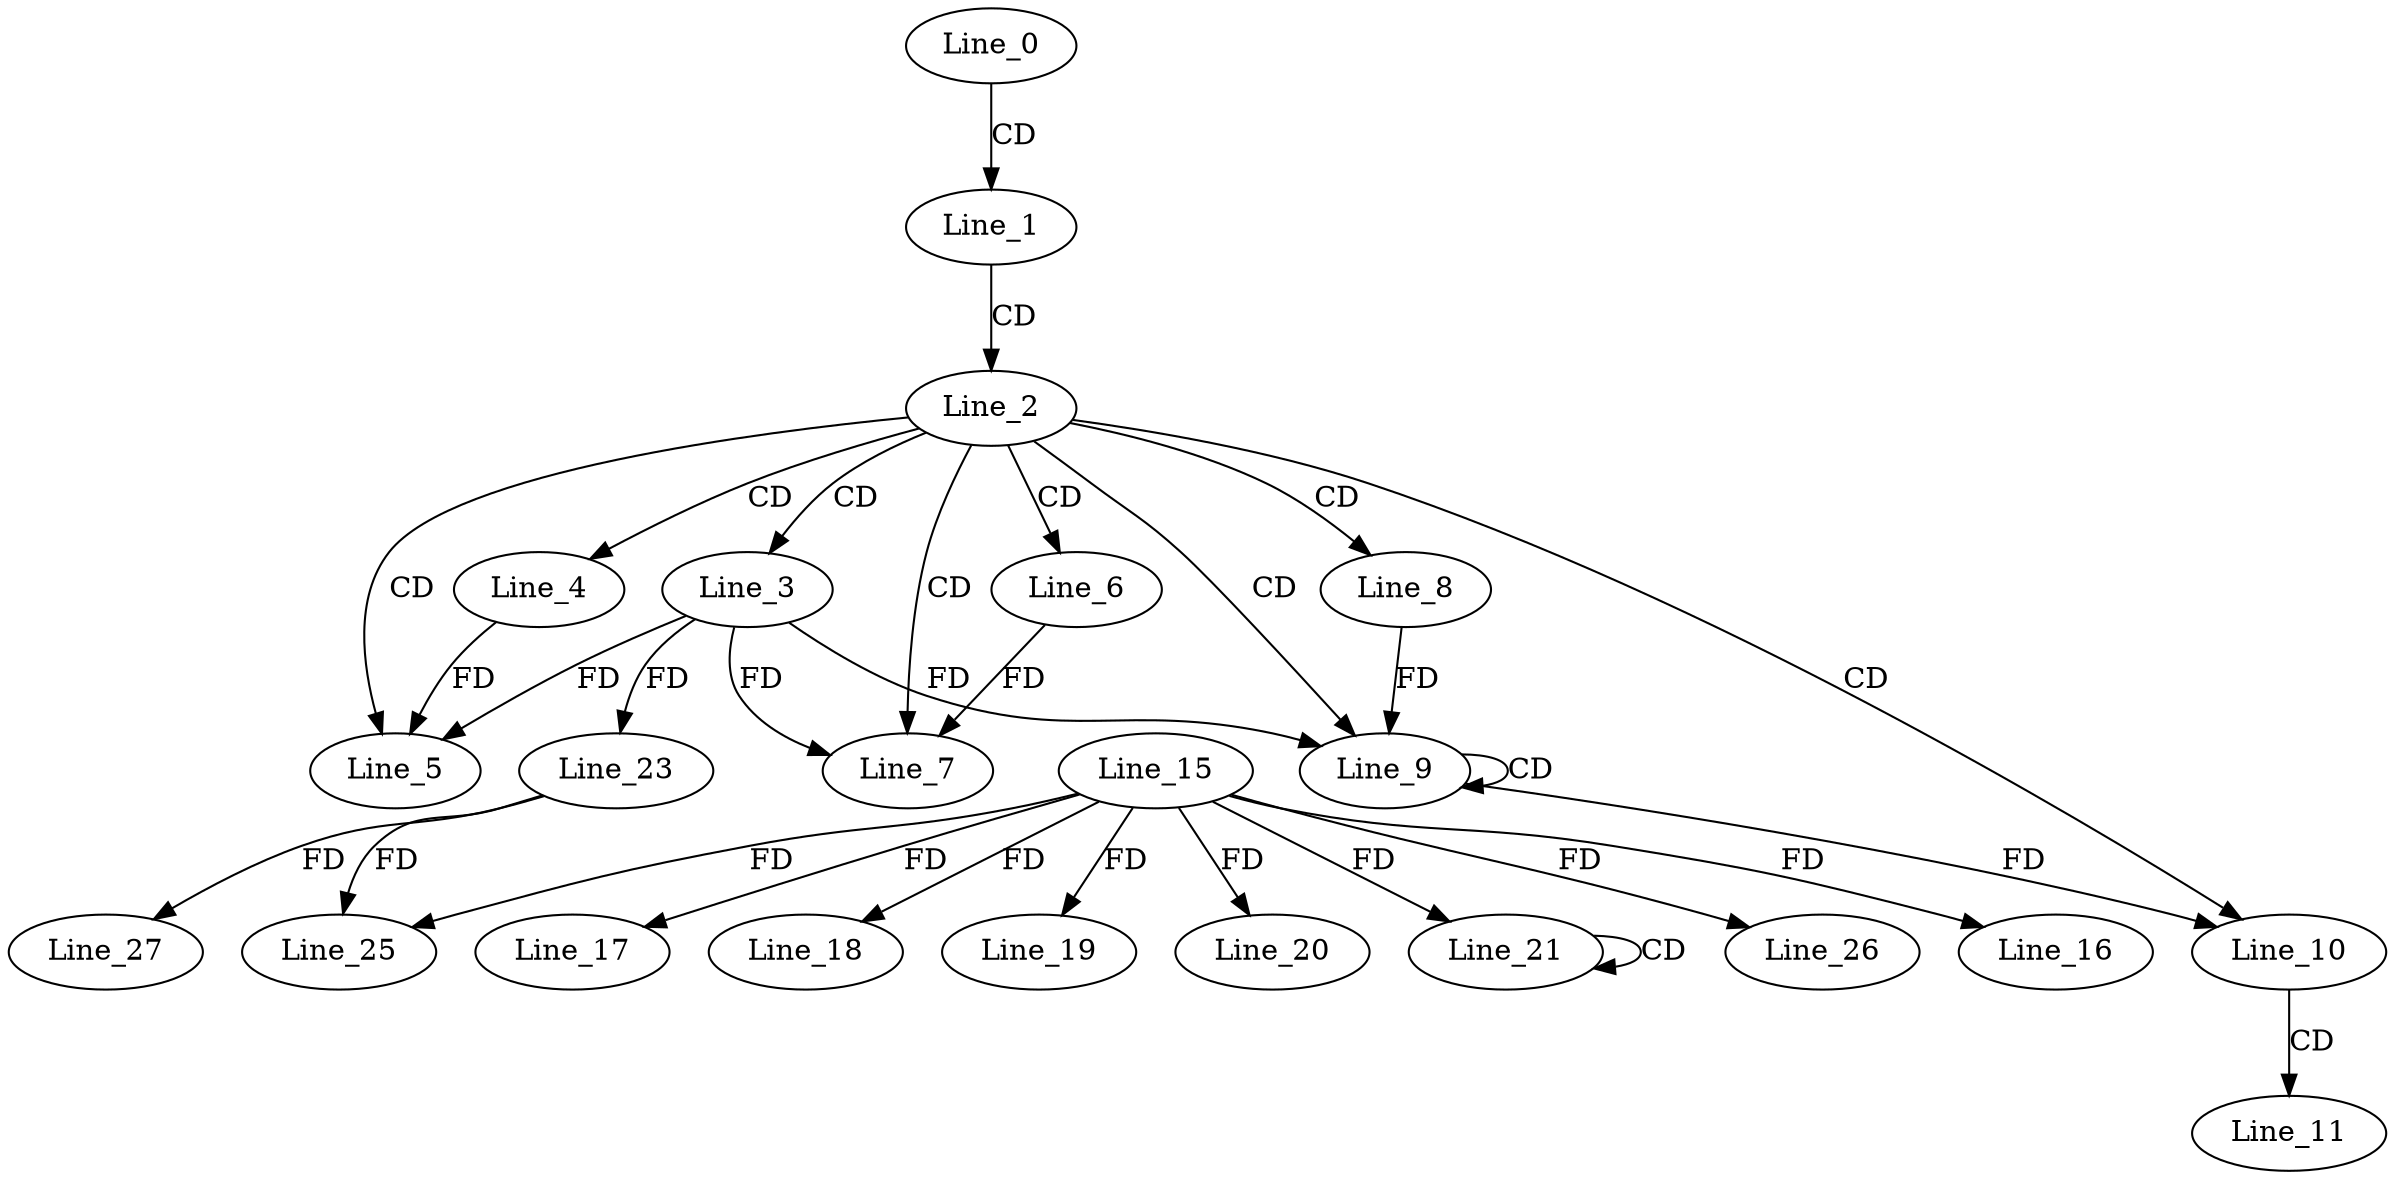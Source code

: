 digraph G {
  Line_0;
  Line_1;
  Line_2;
  Line_3;
  Line_4;
  Line_5;
  Line_6;
  Line_7;
  Line_8;
  Line_9;
  Line_9;
  Line_10;
  Line_11;
  Line_15;
  Line_16;
  Line_17;
  Line_18;
  Line_19;
  Line_20;
  Line_21;
  Line_21;
  Line_23;
  Line_25;
  Line_23;
  Line_26;
  Line_27;
  Line_0 -> Line_1 [ label="CD" ];
  Line_1 -> Line_2 [ label="CD" ];
  Line_2 -> Line_3 [ label="CD" ];
  Line_2 -> Line_4 [ label="CD" ];
  Line_2 -> Line_5 [ label="CD" ];
  Line_3 -> Line_5 [ label="FD" ];
  Line_4 -> Line_5 [ label="FD" ];
  Line_2 -> Line_6 [ label="CD" ];
  Line_2 -> Line_7 [ label="CD" ];
  Line_3 -> Line_7 [ label="FD" ];
  Line_6 -> Line_7 [ label="FD" ];
  Line_2 -> Line_8 [ label="CD" ];
  Line_2 -> Line_9 [ label="CD" ];
  Line_9 -> Line_9 [ label="CD" ];
  Line_3 -> Line_9 [ label="FD" ];
  Line_8 -> Line_9 [ label="FD" ];
  Line_2 -> Line_10 [ label="CD" ];
  Line_9 -> Line_10 [ label="FD" ];
  Line_10 -> Line_11 [ label="CD" ];
  Line_15 -> Line_16 [ label="FD" ];
  Line_15 -> Line_17 [ label="FD" ];
  Line_15 -> Line_18 [ label="FD" ];
  Line_15 -> Line_19 [ label="FD" ];
  Line_15 -> Line_20 [ label="FD" ];
  Line_21 -> Line_21 [ label="CD" ];
  Line_15 -> Line_21 [ label="FD" ];
  Line_3 -> Line_23 [ label="FD" ];
  Line_15 -> Line_25 [ label="FD" ];
  Line_23 -> Line_25 [ label="FD" ];
  Line_15 -> Line_26 [ label="FD" ];
  Line_23 -> Line_27 [ label="FD" ];
}
